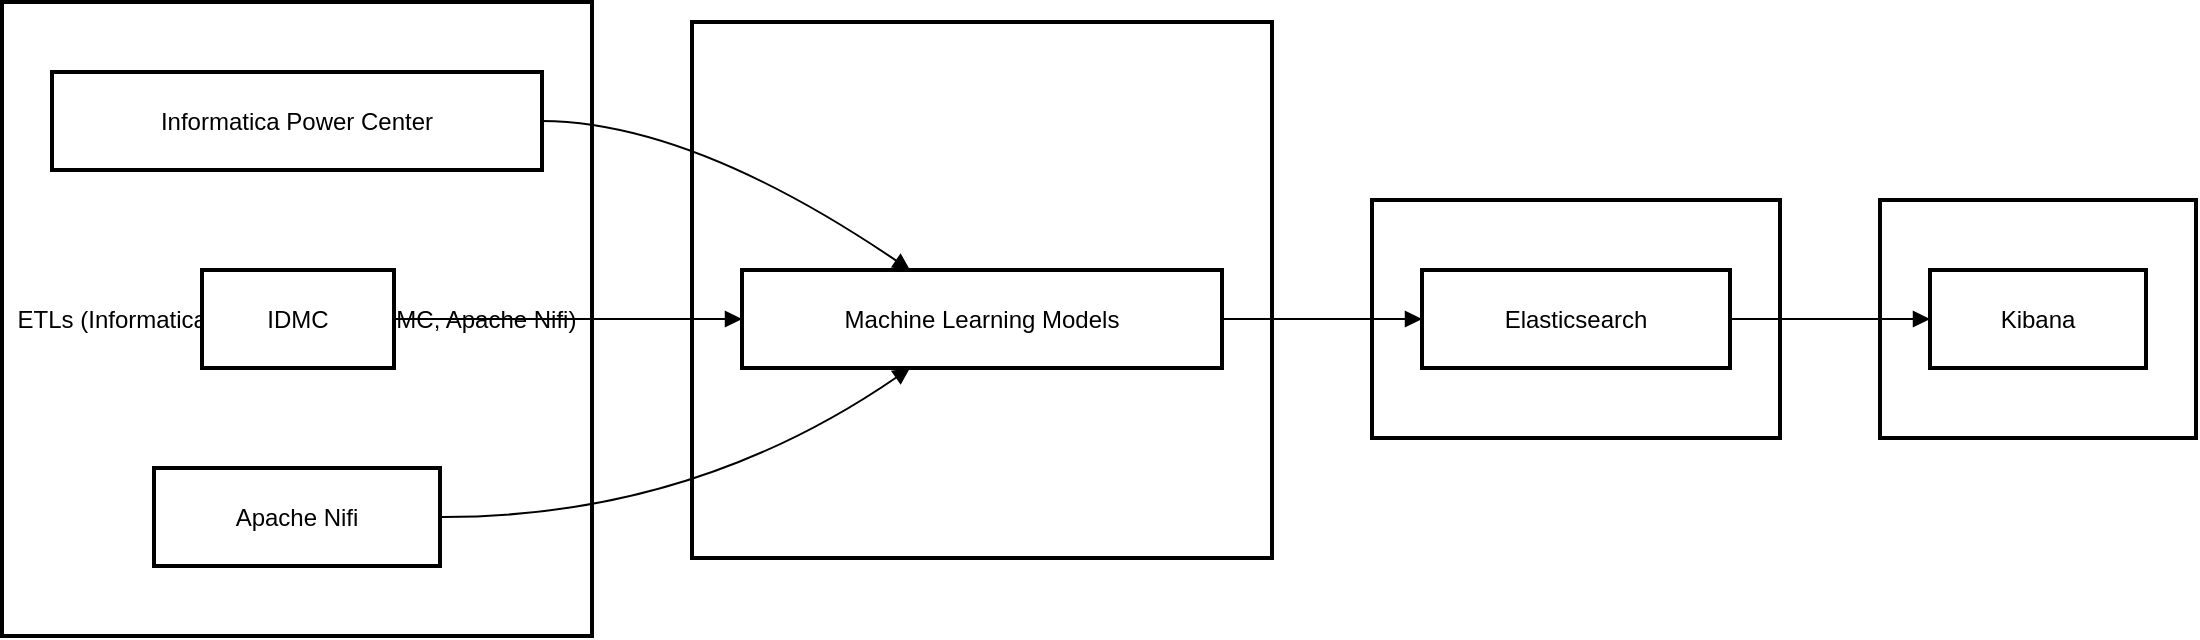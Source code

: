 <mxfile version="24.8.6">
  <diagram name="Page-1" id="T3FjywYhyZaeFkoowyEr">
    <mxGraphModel>
      <root>
        <mxCell id="0" />
        <mxCell id="1" parent="0" />
        <mxCell id="2" value="Kibana Dashboard" style="whiteSpace=wrap;strokeWidth=2;" vertex="1" parent="1">
          <mxGeometry x="947" y="107" width="158" height="119" as="geometry" />
        </mxCell>
        <mxCell id="3" value="Elasticsearch" style="whiteSpace=wrap;strokeWidth=2;" vertex="1" parent="1">
          <mxGeometry x="693" y="107" width="204" height="119" as="geometry" />
        </mxCell>
        <mxCell id="4" value="AI-Powered Analysis" style="whiteSpace=wrap;strokeWidth=2;" vertex="1" parent="1">
          <mxGeometry x="353" y="18" width="290" height="268" as="geometry" />
        </mxCell>
        <mxCell id="5" value="ETLs (Informatica Power Center, IDMC, Apache Nifi)" style="whiteSpace=wrap;strokeWidth=2;" vertex="1" parent="1">
          <mxGeometry x="8" y="8" width="295" height="317" as="geometry" />
        </mxCell>
        <mxCell id="6" value="Informatica Power Center" style="whiteSpace=wrap;strokeWidth=2;" vertex="1" parent="1">
          <mxGeometry x="33" y="43" width="245" height="49" as="geometry" />
        </mxCell>
        <mxCell id="7" value="IDMC" style="whiteSpace=wrap;strokeWidth=2;" vertex="1" parent="1">
          <mxGeometry x="108" y="142" width="96" height="49" as="geometry" />
        </mxCell>
        <mxCell id="8" value="Apache Nifi" style="whiteSpace=wrap;strokeWidth=2;" vertex="1" parent="1">
          <mxGeometry x="84" y="241" width="143" height="49" as="geometry" />
        </mxCell>
        <mxCell id="9" value="Machine Learning Models" style="whiteSpace=wrap;strokeWidth=2;" vertex="1" parent="1">
          <mxGeometry x="378" y="142" width="240" height="49" as="geometry" />
        </mxCell>
        <mxCell id="10" value="Elasticsearch" style="whiteSpace=wrap;strokeWidth=2;" vertex="1" parent="1">
          <mxGeometry x="718" y="142" width="154" height="49" as="geometry" />
        </mxCell>
        <mxCell id="11" value="Kibana" style="whiteSpace=wrap;strokeWidth=2;" vertex="1" parent="1">
          <mxGeometry x="972" y="142" width="108" height="49" as="geometry" />
        </mxCell>
        <mxCell id="12" value="" style="curved=1;startArrow=none;endArrow=block;exitX=1;exitY=0.5;entryX=0.35;entryY=0;" edge="1" parent="1" source="6" target="9">
          <mxGeometry relative="1" as="geometry">
            <Array as="points">
              <mxPoint x="353" y="68" />
            </Array>
          </mxGeometry>
        </mxCell>
        <mxCell id="13" value="" style="curved=1;startArrow=none;endArrow=block;exitX=0.99;exitY=0.5;entryX=0;entryY=0.5;" edge="1" parent="1" source="7" target="9">
          <mxGeometry relative="1" as="geometry">
            <Array as="points" />
          </mxGeometry>
        </mxCell>
        <mxCell id="14" value="" style="curved=1;startArrow=none;endArrow=block;exitX=1;exitY=0.5;entryX=0.35;entryY=1;" edge="1" parent="1" source="8" target="9">
          <mxGeometry relative="1" as="geometry">
            <Array as="points">
              <mxPoint x="353" y="266" />
            </Array>
          </mxGeometry>
        </mxCell>
        <mxCell id="15" value="" style="curved=1;startArrow=none;endArrow=block;exitX=1;exitY=0.5;entryX=0;entryY=0.5;" edge="1" parent="1" source="9" target="10">
          <mxGeometry relative="1" as="geometry">
            <Array as="points" />
          </mxGeometry>
        </mxCell>
        <mxCell id="16" value="" style="curved=1;startArrow=none;endArrow=block;exitX=1;exitY=0.5;entryX=0;entryY=0.5;" edge="1" parent="1" source="10" target="11">
          <mxGeometry relative="1" as="geometry">
            <Array as="points" />
          </mxGeometry>
        </mxCell>
      </root>
    </mxGraphModel>
  </diagram>
</mxfile>
